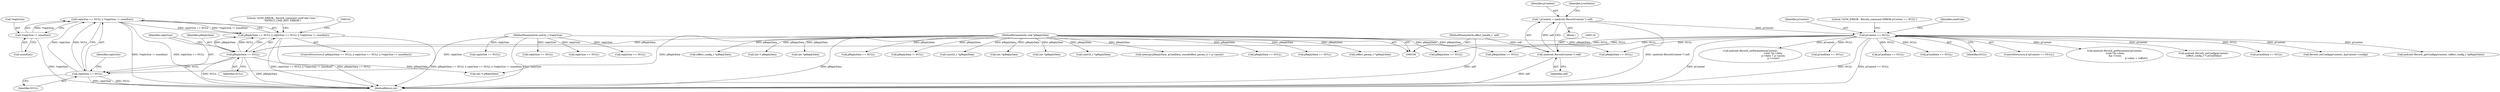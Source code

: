 digraph "0_Android_f490fc335772a9b14e78997486f4a572b0594c04_0@API" {
"1000144" [label="(Call,replySize == NULL || *replySize != sizeof(int))"];
"1000145" [label="(Call,replySize == NULL)"];
"1000111" [label="(MethodParameterIn,uint32_t *replySize)"];
"1000141" [label="(Call,pReplyData == NULL)"];
"1000112" [label="(MethodParameterIn,void *pReplyData)"];
"1000126" [label="(Call,pContext == NULL)"];
"1000115" [label="(Call,* pContext = (android::ReverbContext *) self)"];
"1000117" [label="(Call,(android::ReverbContext *) self)"];
"1000107" [label="(MethodParameterIn,effect_handle_t  self)"];
"1000148" [label="(Call,*replySize != sizeof(int))"];
"1000140" [label="(Call,pReplyData == NULL || replySize == NULL || *replySize != sizeof(int))"];
"1000116" [label="(Identifier,pContext)"];
"1000143" [label="(Identifier,NULL)"];
"1000161" [label="(Call,(int *) pReplyData)"];
"1000288" [label="(Call,pReplyData == NULL)"];
"1000388" [label="(Call,pReplyData == NULL)"];
"1000128" [label="(Identifier,NULL)"];
"1000321" [label="(Call,(effect_param_t *)pReplyData)"];
"1000150" [label="(Identifier,replySize)"];
"1000141" [label="(Call,pReplyData == NULL)"];
"1000210" [label="(Call,pReplyData == NULL)"];
"1000123" [label="(Identifier,LvmStatus)"];
"1000125" [label="(ControlStructure,if (pContext == NULL))"];
"1000155" [label="(Literal,\"\tLVM_ERROR : Reverb_command cmdCode Case: \"\n \"EFFECT_CMD_INIT: ERROR\")"];
"1000115" [label="(Call,* pContext = (android::ReverbContext *) self)"];
"1000182" [label="(Call,replySize == NULL)"];
"1000230" [label="(Call,(effect_config_t *)pReplyData)"];
"1000119" [label="(Identifier,self)"];
"1000198" [label="(Call,(int *) pReplyData)"];
"1000140" [label="(Call,pReplyData == NULL || replySize == NULL || *replySize != sizeof(int))"];
"1000292" [label="(Call,replySize == NULL)"];
"1000142" [label="(Identifier,pReplyData)"];
"1000145" [label="(Call,replySize == NULL)"];
"1000344" [label="(Call,android::Reverb_getParameter(pContext,\n (void *)p->data,\n &p->vsize,\n                                                          p->data + voffset))"];
"1000214" [label="(Call,replySize == NULL)"];
"1000392" [label="(Call,replySize == NULL)"];
"1000550" [label="(Call,(int *)pReplyData)"];
"1000178" [label="(Call,pReplyData == NULL)"];
"1000144" [label="(Call,replySize == NULL || *replySize != sizeof(int))"];
"1000126" [label="(Call,pContext == NULL)"];
"1000127" [label="(Identifier,pContext)"];
"1000201" [label="(Call,android::Reverb_setConfig(pContext,\n (effect_config_t *) pCmdData))"];
"1000117" [label="(Call,(android::ReverbContext *) self)"];
"1000376" [label="(Call,pCmdData == NULL)"];
"1000107" [label="(MethodParameterIn,effect_handle_t  self)"];
"1000146" [label="(Identifier,replySize)"];
"1000112" [label="(MethodParameterIn,void *pReplyData)"];
"1000111" [label="(MethodParameterIn,uint32_t *replySize)"];
"1000579" [label="(Call,pReplyData != NULL)"];
"1000619" [label="(Call,(uint32_t *)pReplyData)"];
"1000235" [label="(Call,Reverb_setConfig(pContext, &pContext->config))"];
"1000522" [label="(Call,pReplyData == NULL)"];
"1000139" [label="(ControlStructure,if (pReplyData == NULL || replySize == NULL || *replySize != sizeof(int)))"];
"1000148" [label="(Call,*replySize != sizeof(int))"];
"1000479" [label="(Call,(int *)pReplyData)"];
"1000228" [label="(Call,android::Reverb_getConfig(pContext, (effect_config_t *)pReplyData))"];
"1000113" [label="(Block,)"];
"1000149" [label="(Call,*replySize)"];
"1000430" [label="(Call,android::Reverb_setParameter(pContext,\n                                                              (void *)p->data,\n                                                              p->data + p->psize,\n                                                              p->vsize))"];
"1000427" [label="(Call,(int *)pReplyData)"];
"1000147" [label="(Identifier,NULL)"];
"1000563" [label="(Call,pCmdData == NULL)"];
"1000688" [label="(MethodReturn,int)"];
"1000451" [label="(Call,pReplyData == NULL)"];
"1000131" [label="(Literal,\"\tLVM_ERROR : Reverb_command ERROR pContext == NULL\")"];
"1000628" [label="(Call,(uint32_t *)pReplyData)"];
"1000270" [label="(Call,pCmdData == NULL)"];
"1000151" [label="(Call,sizeof(int))"];
"1000169" [label="(Call,pCmdData == NULL)"];
"1000310" [label="(Call,memcpy(pReplyData, pCmdData, sizeof(effect_param_t) + p->psize))"];
"1000136" [label="(Identifier,cmdCode)"];
"1000144" -> "1000140"  [label="AST: "];
"1000144" -> "1000145"  [label="CFG: "];
"1000144" -> "1000148"  [label="CFG: "];
"1000145" -> "1000144"  [label="AST: "];
"1000148" -> "1000144"  [label="AST: "];
"1000140" -> "1000144"  [label="CFG: "];
"1000144" -> "1000688"  [label="DDG: *replySize != sizeof(int)"];
"1000144" -> "1000688"  [label="DDG: replySize == NULL"];
"1000144" -> "1000140"  [label="DDG: replySize == NULL"];
"1000144" -> "1000140"  [label="DDG: *replySize != sizeof(int)"];
"1000145" -> "1000144"  [label="DDG: replySize"];
"1000145" -> "1000144"  [label="DDG: NULL"];
"1000148" -> "1000144"  [label="DDG: *replySize"];
"1000145" -> "1000147"  [label="CFG: "];
"1000146" -> "1000145"  [label="AST: "];
"1000147" -> "1000145"  [label="AST: "];
"1000150" -> "1000145"  [label="CFG: "];
"1000145" -> "1000688"  [label="DDG: replySize"];
"1000145" -> "1000688"  [label="DDG: NULL"];
"1000111" -> "1000145"  [label="DDG: replySize"];
"1000141" -> "1000145"  [label="DDG: NULL"];
"1000111" -> "1000106"  [label="AST: "];
"1000111" -> "1000688"  [label="DDG: replySize"];
"1000111" -> "1000182"  [label="DDG: replySize"];
"1000111" -> "1000214"  [label="DDG: replySize"];
"1000111" -> "1000292"  [label="DDG: replySize"];
"1000111" -> "1000392"  [label="DDG: replySize"];
"1000141" -> "1000140"  [label="AST: "];
"1000141" -> "1000143"  [label="CFG: "];
"1000142" -> "1000141"  [label="AST: "];
"1000143" -> "1000141"  [label="AST: "];
"1000146" -> "1000141"  [label="CFG: "];
"1000140" -> "1000141"  [label="CFG: "];
"1000141" -> "1000688"  [label="DDG: pReplyData"];
"1000141" -> "1000688"  [label="DDG: NULL"];
"1000141" -> "1000140"  [label="DDG: pReplyData"];
"1000141" -> "1000140"  [label="DDG: NULL"];
"1000112" -> "1000141"  [label="DDG: pReplyData"];
"1000126" -> "1000141"  [label="DDG: NULL"];
"1000141" -> "1000161"  [label="DDG: pReplyData"];
"1000112" -> "1000106"  [label="AST: "];
"1000112" -> "1000688"  [label="DDG: pReplyData"];
"1000112" -> "1000161"  [label="DDG: pReplyData"];
"1000112" -> "1000178"  [label="DDG: pReplyData"];
"1000112" -> "1000198"  [label="DDG: pReplyData"];
"1000112" -> "1000210"  [label="DDG: pReplyData"];
"1000112" -> "1000230"  [label="DDG: pReplyData"];
"1000112" -> "1000288"  [label="DDG: pReplyData"];
"1000112" -> "1000310"  [label="DDG: pReplyData"];
"1000112" -> "1000321"  [label="DDG: pReplyData"];
"1000112" -> "1000388"  [label="DDG: pReplyData"];
"1000112" -> "1000427"  [label="DDG: pReplyData"];
"1000112" -> "1000451"  [label="DDG: pReplyData"];
"1000112" -> "1000479"  [label="DDG: pReplyData"];
"1000112" -> "1000522"  [label="DDG: pReplyData"];
"1000112" -> "1000550"  [label="DDG: pReplyData"];
"1000112" -> "1000579"  [label="DDG: pReplyData"];
"1000112" -> "1000619"  [label="DDG: pReplyData"];
"1000112" -> "1000628"  [label="DDG: pReplyData"];
"1000126" -> "1000125"  [label="AST: "];
"1000126" -> "1000128"  [label="CFG: "];
"1000127" -> "1000126"  [label="AST: "];
"1000128" -> "1000126"  [label="AST: "];
"1000131" -> "1000126"  [label="CFG: "];
"1000136" -> "1000126"  [label="CFG: "];
"1000126" -> "1000688"  [label="DDG: pContext == NULL"];
"1000126" -> "1000688"  [label="DDG: pContext"];
"1000126" -> "1000688"  [label="DDG: NULL"];
"1000115" -> "1000126"  [label="DDG: pContext"];
"1000126" -> "1000169"  [label="DDG: NULL"];
"1000126" -> "1000201"  [label="DDG: pContext"];
"1000126" -> "1000210"  [label="DDG: NULL"];
"1000126" -> "1000228"  [label="DDG: pContext"];
"1000126" -> "1000235"  [label="DDG: pContext"];
"1000126" -> "1000270"  [label="DDG: NULL"];
"1000126" -> "1000344"  [label="DDG: pContext"];
"1000126" -> "1000376"  [label="DDG: NULL"];
"1000126" -> "1000430"  [label="DDG: pContext"];
"1000126" -> "1000451"  [label="DDG: NULL"];
"1000126" -> "1000522"  [label="DDG: NULL"];
"1000126" -> "1000563"  [label="DDG: NULL"];
"1000115" -> "1000113"  [label="AST: "];
"1000115" -> "1000117"  [label="CFG: "];
"1000116" -> "1000115"  [label="AST: "];
"1000117" -> "1000115"  [label="AST: "];
"1000123" -> "1000115"  [label="CFG: "];
"1000115" -> "1000688"  [label="DDG: (android::ReverbContext *) self"];
"1000117" -> "1000115"  [label="DDG: self"];
"1000117" -> "1000119"  [label="CFG: "];
"1000118" -> "1000117"  [label="AST: "];
"1000119" -> "1000117"  [label="AST: "];
"1000117" -> "1000688"  [label="DDG: self"];
"1000107" -> "1000117"  [label="DDG: self"];
"1000107" -> "1000106"  [label="AST: "];
"1000107" -> "1000688"  [label="DDG: self"];
"1000148" -> "1000151"  [label="CFG: "];
"1000149" -> "1000148"  [label="AST: "];
"1000151" -> "1000148"  [label="AST: "];
"1000148" -> "1000688"  [label="DDG: *replySize"];
"1000140" -> "1000139"  [label="AST: "];
"1000155" -> "1000140"  [label="CFG: "];
"1000162" -> "1000140"  [label="CFG: "];
"1000140" -> "1000688"  [label="DDG: pReplyData == NULL"];
"1000140" -> "1000688"  [label="DDG: pReplyData == NULL || replySize == NULL || *replySize != sizeof(int)"];
"1000140" -> "1000688"  [label="DDG: replySize == NULL || *replySize != sizeof(int)"];
}
